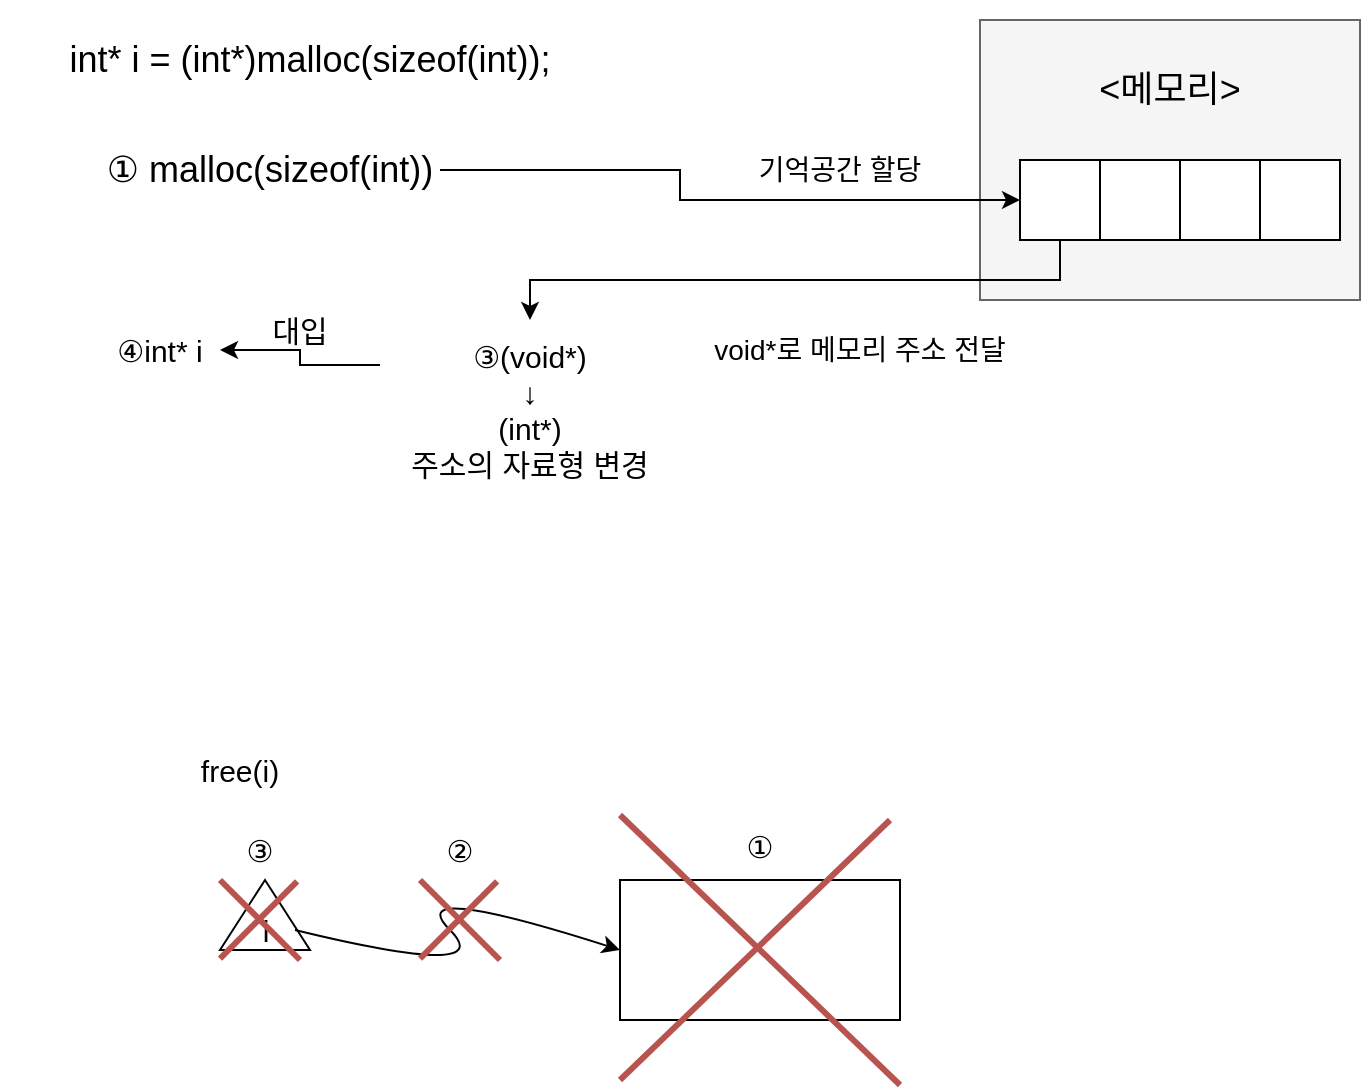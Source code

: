 <mxfile version="15.6.8" type="github">
  <diagram id="tGEpM3yx4PuevOMIJkas" name="Page-1">
    <mxGraphModel dx="782" dy="436" grid="1" gridSize="10" guides="1" tooltips="1" connect="1" arrows="1" fold="1" page="1" pageScale="1" pageWidth="827" pageHeight="1169" math="0" shadow="0">
      <root>
        <mxCell id="0" />
        <mxCell id="1" parent="0" />
        <mxCell id="-8Eb8xw1c5UGrrQnNYbQ-23" value="" style="rounded=0;whiteSpace=wrap;html=1;fontSize=18;fillColor=#f5f5f5;fontColor=#333333;strokeColor=#666666;" vertex="1" parent="1">
          <mxGeometry x="510" y="40" width="190" height="140" as="geometry" />
        </mxCell>
        <mxCell id="-8Eb8xw1c5UGrrQnNYbQ-24" value=" int* i = (int*)malloc(sizeof(int));" style="text;html=1;strokeColor=none;fillColor=none;align=center;verticalAlign=middle;whiteSpace=wrap;rounded=0;fontSize=18;" vertex="1" parent="1">
          <mxGeometry x="20" y="30" width="310" height="60" as="geometry" />
        </mxCell>
        <mxCell id="-8Eb8xw1c5UGrrQnNYbQ-36" style="edgeStyle=orthogonalEdgeStyle;rounded=0;orthogonalLoop=1;jettySize=auto;html=1;exitX=1;exitY=0.5;exitDx=0;exitDy=0;entryX=0;entryY=0.5;entryDx=0;entryDy=0;fontSize=18;" edge="1" parent="1" source="-8Eb8xw1c5UGrrQnNYbQ-26" target="-8Eb8xw1c5UGrrQnNYbQ-29">
          <mxGeometry relative="1" as="geometry">
            <Array as="points">
              <mxPoint x="360" y="115" />
              <mxPoint x="360" y="130" />
            </Array>
          </mxGeometry>
        </mxCell>
        <mxCell id="-8Eb8xw1c5UGrrQnNYbQ-26" value="① malloc(sizeof(int))" style="text;html=1;strokeColor=none;fillColor=none;align=center;verticalAlign=middle;whiteSpace=wrap;rounded=0;fontSize=18;" vertex="1" parent="1">
          <mxGeometry x="70" y="100" width="170" height="30" as="geometry" />
        </mxCell>
        <mxCell id="-8Eb8xw1c5UGrrQnNYbQ-41" style="edgeStyle=orthogonalEdgeStyle;rounded=0;orthogonalLoop=1;jettySize=auto;html=1;exitX=0;exitY=0.25;exitDx=0;exitDy=0;entryX=1;entryY=0.5;entryDx=0;entryDy=0;fontSize=15;" edge="1" parent="1" source="-8Eb8xw1c5UGrrQnNYbQ-27" target="-8Eb8xw1c5UGrrQnNYbQ-40">
          <mxGeometry relative="1" as="geometry" />
        </mxCell>
        <mxCell id="-8Eb8xw1c5UGrrQnNYbQ-27" value="③(void*)&lt;br style=&quot;font-size: 15px&quot;&gt;↓&lt;br style=&quot;font-size: 15px&quot;&gt;(int*)&lt;br&gt;주소의 자료형 변경" style="text;html=1;strokeColor=none;fillColor=none;align=center;verticalAlign=middle;whiteSpace=wrap;rounded=0;fontSize=15;" vertex="1" parent="1">
          <mxGeometry x="210" y="190" width="150" height="90" as="geometry" />
        </mxCell>
        <mxCell id="-8Eb8xw1c5UGrrQnNYbQ-34" value="" style="group" vertex="1" connectable="0" parent="1">
          <mxGeometry x="530" y="110" width="160" height="40" as="geometry" />
        </mxCell>
        <mxCell id="-8Eb8xw1c5UGrrQnNYbQ-29" value="" style="rounded=0;whiteSpace=wrap;html=1;fontSize=18;align=left;" vertex="1" parent="-8Eb8xw1c5UGrrQnNYbQ-34">
          <mxGeometry width="40" height="40" as="geometry" />
        </mxCell>
        <mxCell id="-8Eb8xw1c5UGrrQnNYbQ-30" value="" style="rounded=0;whiteSpace=wrap;html=1;fontSize=18;align=left;" vertex="1" parent="-8Eb8xw1c5UGrrQnNYbQ-34">
          <mxGeometry x="40" width="40" height="40" as="geometry" />
        </mxCell>
        <mxCell id="-8Eb8xw1c5UGrrQnNYbQ-31" value="" style="rounded=0;whiteSpace=wrap;html=1;fontSize=18;align=left;" vertex="1" parent="-8Eb8xw1c5UGrrQnNYbQ-34">
          <mxGeometry x="80" width="40" height="40" as="geometry" />
        </mxCell>
        <mxCell id="-8Eb8xw1c5UGrrQnNYbQ-33" value="" style="rounded=0;whiteSpace=wrap;html=1;fontSize=18;align=left;" vertex="1" parent="-8Eb8xw1c5UGrrQnNYbQ-34">
          <mxGeometry x="120" width="40" height="40" as="geometry" />
        </mxCell>
        <mxCell id="-8Eb8xw1c5UGrrQnNYbQ-35" value="&amp;lt;메모리&amp;gt;" style="text;html=1;strokeColor=none;fillColor=none;align=center;verticalAlign=middle;whiteSpace=wrap;rounded=0;fontSize=18;" vertex="1" parent="1">
          <mxGeometry x="565" y="60" width="80" height="30" as="geometry" />
        </mxCell>
        <mxCell id="-8Eb8xw1c5UGrrQnNYbQ-37" value="기억공간 할당" style="text;html=1;strokeColor=none;fillColor=none;align=center;verticalAlign=middle;whiteSpace=wrap;rounded=0;fontSize=14;" vertex="1" parent="1">
          <mxGeometry x="380" y="100" width="120" height="30" as="geometry" />
        </mxCell>
        <mxCell id="-8Eb8xw1c5UGrrQnNYbQ-38" style="edgeStyle=orthogonalEdgeStyle;rounded=0;orthogonalLoop=1;jettySize=auto;html=1;exitX=0.5;exitY=1;exitDx=0;exitDy=0;fontSize=14;" edge="1" parent="1" source="-8Eb8xw1c5UGrrQnNYbQ-29" target="-8Eb8xw1c5UGrrQnNYbQ-27">
          <mxGeometry relative="1" as="geometry" />
        </mxCell>
        <mxCell id="-8Eb8xw1c5UGrrQnNYbQ-39" value="void*로 메모리 주소 전달" style="text;html=1;strokeColor=none;fillColor=none;align=center;verticalAlign=middle;whiteSpace=wrap;rounded=0;fontSize=14;" vertex="1" parent="1">
          <mxGeometry x="370" y="190" width="160" height="30" as="geometry" />
        </mxCell>
        <mxCell id="-8Eb8xw1c5UGrrQnNYbQ-40" value="&lt;span style=&quot;font-size: 15px;&quot;&gt;④int* i&lt;/span&gt;" style="text;html=1;strokeColor=none;fillColor=none;align=center;verticalAlign=middle;whiteSpace=wrap;rounded=0;fontSize=15;" vertex="1" parent="1">
          <mxGeometry x="70" y="190" width="60" height="30" as="geometry" />
        </mxCell>
        <mxCell id="-8Eb8xw1c5UGrrQnNYbQ-42" value="대입" style="text;html=1;strokeColor=none;fillColor=none;align=center;verticalAlign=middle;whiteSpace=wrap;rounded=0;fontSize=15;" vertex="1" parent="1">
          <mxGeometry x="140" y="180" width="60" height="30" as="geometry" />
        </mxCell>
        <mxCell id="-8Eb8xw1c5UGrrQnNYbQ-43" value="free(i)" style="text;html=1;strokeColor=none;fillColor=none;align=center;verticalAlign=middle;whiteSpace=wrap;rounded=0;fontSize=15;" vertex="1" parent="1">
          <mxGeometry x="110" y="400" width="60" height="30" as="geometry" />
        </mxCell>
        <mxCell id="-8Eb8xw1c5UGrrQnNYbQ-47" value="" style="group" vertex="1" connectable="0" parent="1">
          <mxGeometry x="130" y="470" width="45" height="40" as="geometry" />
        </mxCell>
        <mxCell id="-8Eb8xw1c5UGrrQnNYbQ-44" value="" style="triangle;whiteSpace=wrap;html=1;fontSize=15;align=left;rotation=-90;" vertex="1" parent="-8Eb8xw1c5UGrrQnNYbQ-47">
          <mxGeometry x="5" y="-5" width="35" height="45" as="geometry" />
        </mxCell>
        <mxCell id="-8Eb8xw1c5UGrrQnNYbQ-45" value="i" style="text;html=1;strokeColor=none;fillColor=none;align=center;verticalAlign=middle;whiteSpace=wrap;rounded=0;fontSize=15;" vertex="1" parent="-8Eb8xw1c5UGrrQnNYbQ-47">
          <mxGeometry x="7.5" y="10" width="30" height="30" as="geometry" />
        </mxCell>
        <mxCell id="-8Eb8xw1c5UGrrQnNYbQ-48" value="" style="rounded=0;whiteSpace=wrap;html=1;fontSize=15;align=left;" vertex="1" parent="1">
          <mxGeometry x="330" y="470" width="140" height="70" as="geometry" />
        </mxCell>
        <mxCell id="-8Eb8xw1c5UGrrQnNYbQ-49" value="" style="curved=1;endArrow=classic;html=1;rounded=0;fontSize=15;entryX=0;entryY=0.5;entryDx=0;entryDy=0;exitX=1;exitY=0.5;exitDx=0;exitDy=0;" edge="1" parent="1" source="-8Eb8xw1c5UGrrQnNYbQ-45" target="-8Eb8xw1c5UGrrQnNYbQ-48">
          <mxGeometry width="50" height="50" relative="1" as="geometry">
            <mxPoint x="220" y="520" as="sourcePoint" />
            <mxPoint x="270" y="470" as="targetPoint" />
            <Array as="points">
              <mxPoint x="270" y="520" />
              <mxPoint x="220" y="470" />
            </Array>
          </mxGeometry>
        </mxCell>
        <mxCell id="-8Eb8xw1c5UGrrQnNYbQ-53" value="" style="group" vertex="1" connectable="0" parent="1">
          <mxGeometry x="330" y="437.5" width="140" height="135" as="geometry" />
        </mxCell>
        <mxCell id="-8Eb8xw1c5UGrrQnNYbQ-51" value="" style="endArrow=none;html=1;rounded=0;fontSize=15;fillColor=#f8cecc;strokeColor=#b85450;strokeWidth=3;" edge="1" parent="-8Eb8xw1c5UGrrQnNYbQ-53">
          <mxGeometry width="50" height="50" relative="1" as="geometry">
            <mxPoint y="132.5" as="sourcePoint" />
            <mxPoint x="135" y="2.5" as="targetPoint" />
          </mxGeometry>
        </mxCell>
        <mxCell id="-8Eb8xw1c5UGrrQnNYbQ-52" value="" style="endArrow=none;html=1;rounded=0;fontSize=15;fillColor=#f8cecc;strokeColor=#b85450;strokeWidth=3;" edge="1" parent="-8Eb8xw1c5UGrrQnNYbQ-53">
          <mxGeometry width="50" height="50" relative="1" as="geometry">
            <mxPoint as="sourcePoint" />
            <mxPoint x="140" y="135" as="targetPoint" />
          </mxGeometry>
        </mxCell>
        <mxCell id="-8Eb8xw1c5UGrrQnNYbQ-60" value="①" style="text;html=1;strokeColor=none;fillColor=none;align=center;verticalAlign=middle;whiteSpace=wrap;rounded=0;fontSize=15;" vertex="1" parent="-8Eb8xw1c5UGrrQnNYbQ-53">
          <mxGeometry x="55" width="30" height="30" as="geometry" />
        </mxCell>
        <mxCell id="-8Eb8xw1c5UGrrQnNYbQ-54" value="" style="group" vertex="1" connectable="0" parent="1">
          <mxGeometry x="230" y="470" width="40" height="40" as="geometry" />
        </mxCell>
        <mxCell id="-8Eb8xw1c5UGrrQnNYbQ-55" value="" style="endArrow=none;html=1;rounded=0;fontSize=15;fillColor=#f8cecc;strokeColor=#b85450;strokeWidth=3;" edge="1" parent="-8Eb8xw1c5UGrrQnNYbQ-54">
          <mxGeometry width="50" height="50" relative="1" as="geometry">
            <mxPoint y="39.259" as="sourcePoint" />
            <mxPoint x="38.571" y="0.741" as="targetPoint" />
          </mxGeometry>
        </mxCell>
        <mxCell id="-8Eb8xw1c5UGrrQnNYbQ-56" value="" style="endArrow=none;html=1;rounded=0;fontSize=15;fillColor=#f8cecc;strokeColor=#b85450;strokeWidth=3;" edge="1" parent="-8Eb8xw1c5UGrrQnNYbQ-54">
          <mxGeometry width="50" height="50" relative="1" as="geometry">
            <mxPoint as="sourcePoint" />
            <mxPoint x="40" y="40" as="targetPoint" />
          </mxGeometry>
        </mxCell>
        <mxCell id="-8Eb8xw1c5UGrrQnNYbQ-57" value="" style="group" vertex="1" connectable="0" parent="1">
          <mxGeometry x="130" y="470" width="40" height="40" as="geometry" />
        </mxCell>
        <mxCell id="-8Eb8xw1c5UGrrQnNYbQ-58" value="" style="endArrow=none;html=1;rounded=0;fontSize=15;fillColor=#f8cecc;strokeColor=#b85450;strokeWidth=3;" edge="1" parent="-8Eb8xw1c5UGrrQnNYbQ-57">
          <mxGeometry width="50" height="50" relative="1" as="geometry">
            <mxPoint y="39.259" as="sourcePoint" />
            <mxPoint x="38.571" y="0.741" as="targetPoint" />
          </mxGeometry>
        </mxCell>
        <mxCell id="-8Eb8xw1c5UGrrQnNYbQ-59" value="" style="endArrow=none;html=1;rounded=0;fontSize=15;fillColor=#f8cecc;strokeColor=#b85450;strokeWidth=3;" edge="1" parent="-8Eb8xw1c5UGrrQnNYbQ-57">
          <mxGeometry width="50" height="50" relative="1" as="geometry">
            <mxPoint as="sourcePoint" />
            <mxPoint x="40" y="40" as="targetPoint" />
          </mxGeometry>
        </mxCell>
        <mxCell id="-8Eb8xw1c5UGrrQnNYbQ-61" value="②" style="text;html=1;strokeColor=none;fillColor=none;align=center;verticalAlign=middle;whiteSpace=wrap;rounded=0;fontSize=15;" vertex="1" parent="1">
          <mxGeometry x="235" y="440" width="30" height="30" as="geometry" />
        </mxCell>
        <mxCell id="-8Eb8xw1c5UGrrQnNYbQ-62" value="③" style="text;html=1;strokeColor=none;fillColor=none;align=center;verticalAlign=middle;whiteSpace=wrap;rounded=0;fontSize=15;" vertex="1" parent="1">
          <mxGeometry x="135" y="440" width="30" height="30" as="geometry" />
        </mxCell>
      </root>
    </mxGraphModel>
  </diagram>
</mxfile>
